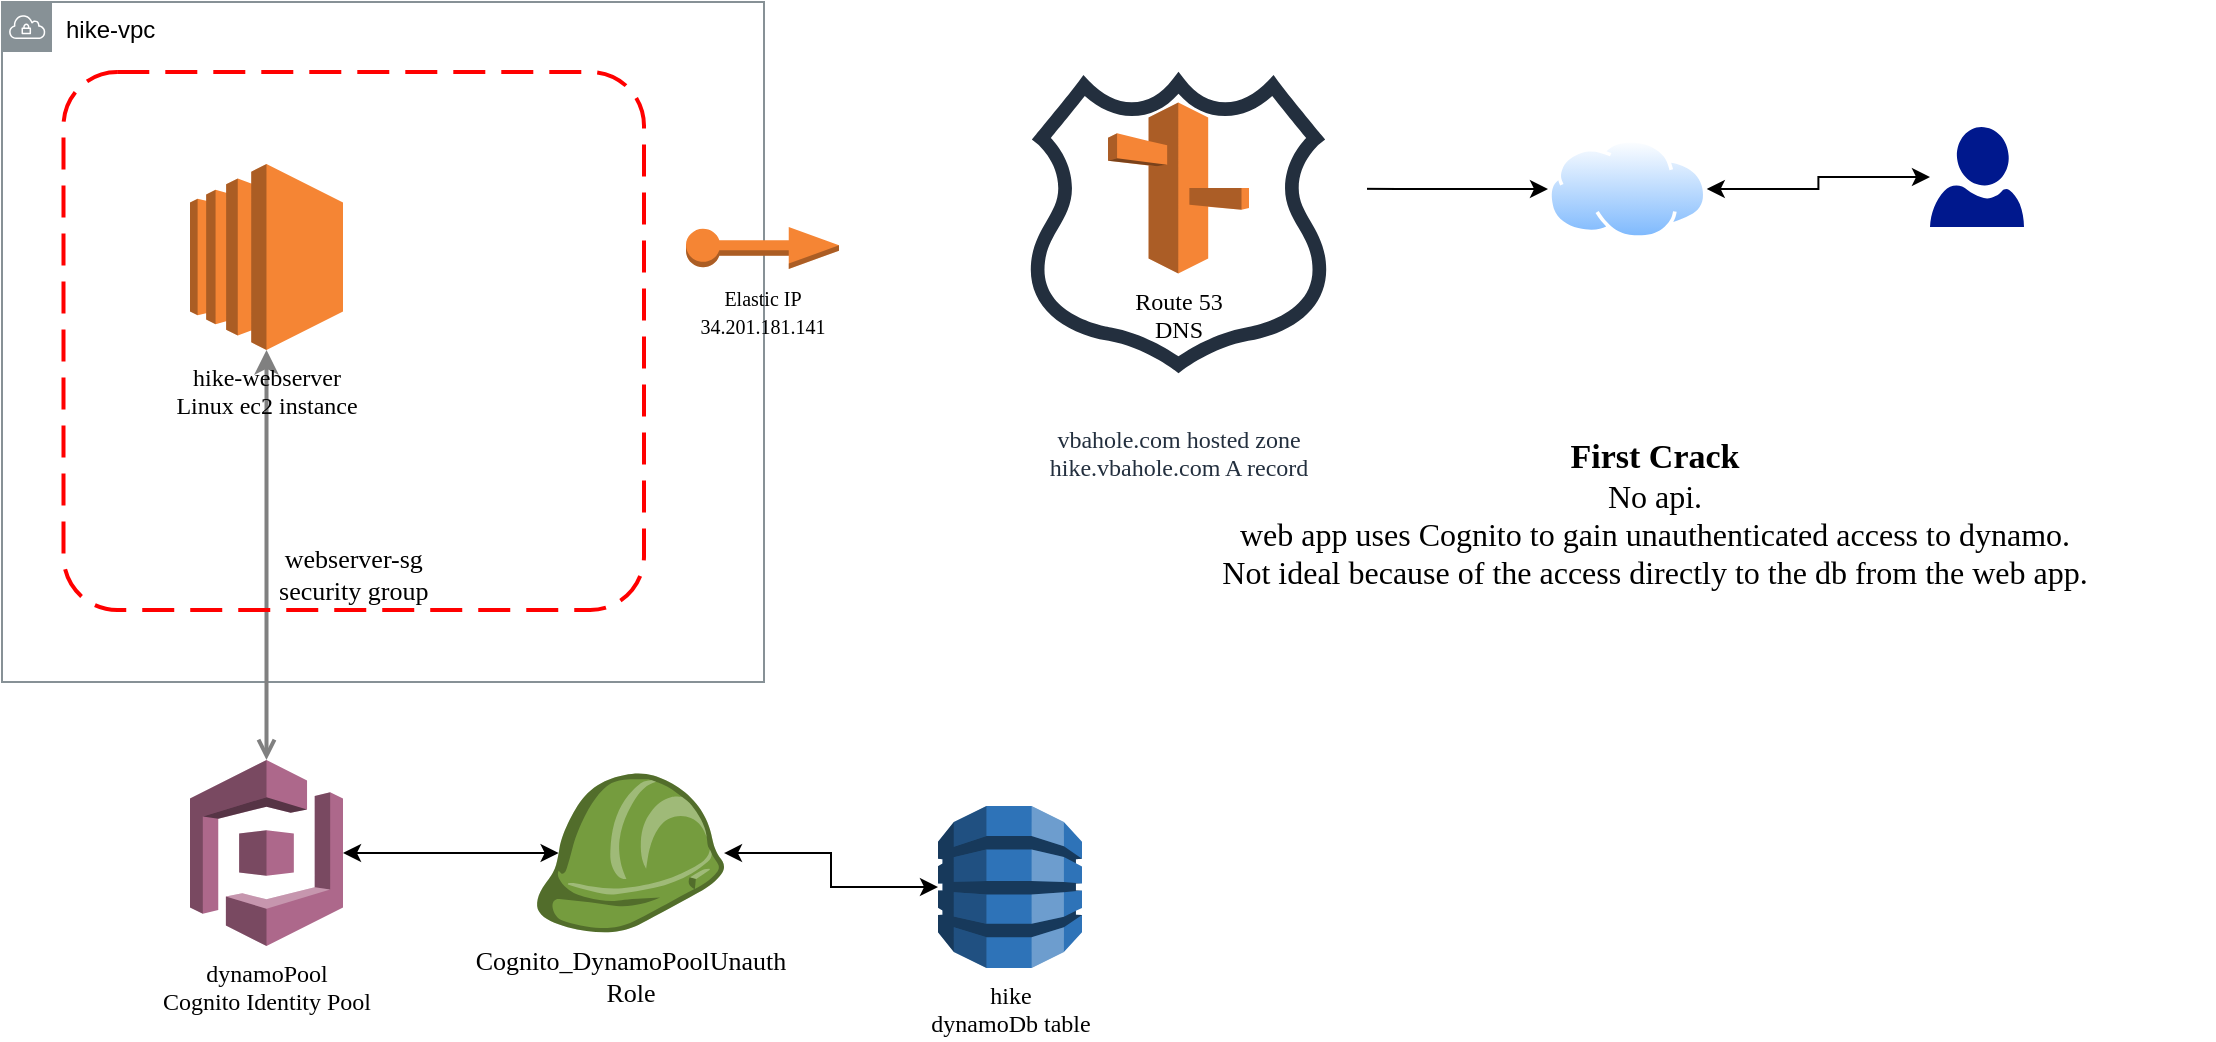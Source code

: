 <mxfile version="13.8.6" type="github" pages="2">
  <diagram id="Ht1M8jgEwFfnCIfOTk4-" name="v1-no api">
    <mxGraphModel dx="1021" dy="1347" grid="0" gridSize="10" guides="1" tooltips="1" connect="1" arrows="1" fold="1" page="1" pageScale="1" pageWidth="1169" pageHeight="827" math="0" shadow="0">
      <root>
        <mxCell id="0" />
        <mxCell id="1" parent="0" />
        <mxCell id="S0R8ntSxsDJlFiLfoa4N-2" value="&lt;font color=&quot;#000000&quot;&gt;hike-vpc&lt;/font&gt;" style="outlineConnect=0;gradientColor=none;html=1;whiteSpace=wrap;fontSize=12;fontStyle=0;shape=mxgraph.aws4.group;grIcon=mxgraph.aws4.group_vpc;strokeColor=#879196;fillColor=none;verticalAlign=top;align=left;spacingLeft=30;fontColor=#879196;dashed=0;" parent="1" vertex="1">
          <mxGeometry x="12" y="-814" width="381" height="340" as="geometry" />
        </mxCell>
        <mxCell id="UEzPUAAOIrF-is8g5C7q-201" style="edgeStyle=orthogonalEdgeStyle;rounded=0;orthogonalLoop=1;jettySize=auto;html=1;startArrow=classic;startFill=1;endArrow=open;endFill=0;strokeColor=#808080;strokeWidth=2;" parent="1" source="S0R8ntSxsDJlFiLfoa4N-1" target="S0R8ntSxsDJlFiLfoa4N-6" edge="1">
          <mxGeometry relative="1" as="geometry">
            <mxPoint x="535" y="-645.0" as="sourcePoint" />
            <mxPoint x="575" y="-562.396" as="targetPoint" />
          </mxGeometry>
        </mxCell>
        <mxCell id="S0R8ntSxsDJlFiLfoa4N-1" value="hike-webserver&lt;br&gt;Linux ec2 instance" style="outlineConnect=0;dashed=0;verticalLabelPosition=bottom;verticalAlign=top;align=center;html=1;shape=mxgraph.aws3.ec2;fillColor=#F58534;gradientColor=none;fontFamily=Verdana;" parent="1" vertex="1">
          <mxGeometry x="106" y="-733" width="76.5" height="93" as="geometry" />
        </mxCell>
        <mxCell id="S0R8ntSxsDJlFiLfoa4N-3" value="&lt;span style=&quot;color: rgb(0, 0, 0); font-size: 10px; font-style: normal; font-weight: 400; letter-spacing: normal; text-indent: 0px; text-transform: none; word-spacing: 0px; display: inline; float: none;&quot;&gt;Elastic IP&lt;br&gt;34.201.181.141&lt;/span&gt;" style="outlineConnect=0;dashed=0;verticalLabelPosition=bottom;verticalAlign=top;align=center;html=1;shape=mxgraph.aws3.elastic_ip;fillColor=#F58534;gradientColor=none;fontFamily=Verdana;" parent="1" vertex="1">
          <mxGeometry x="354" y="-701.5" width="76.5" height="21" as="geometry" />
        </mxCell>
        <mxCell id="S0R8ntSxsDJlFiLfoa4N-8" style="edgeStyle=orthogonalEdgeStyle;rounded=0;orthogonalLoop=1;jettySize=auto;html=1;startArrow=classic;startFill=1;entryX=0.125;entryY=0.5;entryDx=0;entryDy=0;entryPerimeter=0;" parent="1" source="S0R8ntSxsDJlFiLfoa4N-6" target="S0R8ntSxsDJlFiLfoa4N-15" edge="1">
          <mxGeometry relative="1" as="geometry" />
        </mxCell>
        <mxCell id="S0R8ntSxsDJlFiLfoa4N-6" value="dynamoPool&lt;br&gt;Cognito Identity Pool" style="outlineConnect=0;dashed=0;verticalLabelPosition=bottom;verticalAlign=top;align=center;html=1;shape=mxgraph.aws3.cognito;fillColor=#AD688B;gradientColor=none;fontFamily=Verdana;" parent="1" vertex="1">
          <mxGeometry x="106" y="-435" width="76.5" height="93" as="geometry" />
        </mxCell>
        <mxCell id="S0R8ntSxsDJlFiLfoa4N-7" value="hike&lt;br&gt;dynamoDb table" style="outlineConnect=0;dashed=0;verticalLabelPosition=bottom;verticalAlign=top;align=center;html=1;shape=mxgraph.aws3.dynamo_db;fillColor=#2E73B8;gradientColor=none;fontFamily=Verdana;" parent="1" vertex="1">
          <mxGeometry x="480" y="-412" width="72" height="81" as="geometry" />
        </mxCell>
        <mxCell id="S0R8ntSxsDJlFiLfoa4N-11" style="edgeStyle=orthogonalEdgeStyle;rounded=0;orthogonalLoop=1;jettySize=auto;html=1;startArrow=classic;startFill=1;" parent="1" source="S0R8ntSxsDJlFiLfoa4N-9" target="S0R8ntSxsDJlFiLfoa4N-10" edge="1">
          <mxGeometry relative="1" as="geometry" />
        </mxCell>
        <mxCell id="S0R8ntSxsDJlFiLfoa4N-9" value="" style="aspect=fixed;pointerEvents=1;shadow=0;dashed=0;html=1;strokeColor=none;labelPosition=center;verticalLabelPosition=bottom;verticalAlign=top;align=center;fillColor=#00188D;shape=mxgraph.azure.user" parent="1" vertex="1">
          <mxGeometry x="976" y="-751.5" width="47" height="50" as="geometry" />
        </mxCell>
        <mxCell id="S0R8ntSxsDJlFiLfoa4N-12" style="edgeStyle=orthogonalEdgeStyle;rounded=0;orthogonalLoop=1;jettySize=auto;html=1;startArrow=classic;startFill=1;" parent="1" source="S0R8ntSxsDJlFiLfoa4N-10" target="S0R8ntSxsDJlFiLfoa4N-4" edge="1">
          <mxGeometry relative="1" as="geometry" />
        </mxCell>
        <mxCell id="S0R8ntSxsDJlFiLfoa4N-10" value="" style="aspect=fixed;perimeter=ellipsePerimeter;html=1;align=center;shadow=0;dashed=0;spacingTop=3;image;image=img/lib/active_directory/internet_cloud.svg;" parent="1" vertex="1">
          <mxGeometry x="785" y="-745.5" width="79.37" height="50" as="geometry" />
        </mxCell>
        <mxCell id="S0R8ntSxsDJlFiLfoa4N-13" value="&lt;b&gt;&lt;font style=&quot;font-size: 17px&quot;&gt;First Crack&lt;/font&gt;&lt;/b&gt;&lt;br&gt;No api.&lt;br&gt;web app uses Cognito to gain unauthenticated access to dynamo.&lt;br&gt;Not ideal because of the access directly to the db from the web app." style="text;html=1;resizable=0;autosize=1;align=center;verticalAlign=middle;points=[];fillColor=none;strokeColor=none;rounded=0;fontFamily=Verdana;fontSize=16;" parent="1" vertex="1">
          <mxGeometry x="557" y="-598.5" width="561" height="80" as="geometry" />
        </mxCell>
        <mxCell id="S0R8ntSxsDJlFiLfoa4N-16" style="edgeStyle=orthogonalEdgeStyle;rounded=0;orthogonalLoop=1;jettySize=auto;html=1;entryX=0;entryY=0.5;entryDx=0;entryDy=0;entryPerimeter=0;startArrow=classic;startFill=1;fontFamily=Verdana;fontSize=16;" parent="1" source="S0R8ntSxsDJlFiLfoa4N-15" target="S0R8ntSxsDJlFiLfoa4N-7" edge="1">
          <mxGeometry relative="1" as="geometry" />
        </mxCell>
        <mxCell id="S0R8ntSxsDJlFiLfoa4N-15" value="Cognito_DynamoPoolUnauth&lt;br style=&quot;font-size: 13px;&quot;&gt;Role" style="outlineConnect=0;dashed=0;verticalLabelPosition=bottom;verticalAlign=top;align=center;html=1;shape=mxgraph.aws3.role;fillColor=#759C3E;gradientColor=none;fontFamily=Verdana;fontSize=13;" parent="1" vertex="1">
          <mxGeometry x="278.5" y="-428.25" width="94.5" height="79.5" as="geometry" />
        </mxCell>
        <mxCell id="S0R8ntSxsDJlFiLfoa4N-17" value="webserver-sg&#xa;security group" style="rounded=1;arcSize=10;dashed=1;strokeColor=#ff0000;fillColor=none;gradientColor=none;dashPattern=8 4;strokeWidth=2;fontFamily=Verdana;fontSize=13;verticalAlign=bottom;" parent="1" vertex="1">
          <mxGeometry x="42.75" y="-779" width="290.25" height="269" as="geometry" />
        </mxCell>
        <mxCell id="S0R8ntSxsDJlFiLfoa4N-18" value="" style="group" parent="1" vertex="1" connectable="0">
          <mxGeometry x="506" y="-798" width="188.5" height="188.5" as="geometry" />
        </mxCell>
        <mxCell id="S0R8ntSxsDJlFiLfoa4N-5" value="vbahole.com hosted zone&lt;br&gt;hike.vbahole.com A record" style="outlineConnect=0;fontColor=#232F3E;gradientColor=none;strokeColor=#232F3E;fillColor=#ffffff;dashed=0;verticalLabelPosition=bottom;verticalAlign=top;align=center;html=1;fontSize=12;fontStyle=0;aspect=fixed;shape=mxgraph.aws4.resourceIcon;resIcon=mxgraph.aws4.hosted_zone;fontFamily=Verdana;" parent="S0R8ntSxsDJlFiLfoa4N-18" vertex="1">
          <mxGeometry width="188.5" height="188.5" as="geometry" />
        </mxCell>
        <mxCell id="S0R8ntSxsDJlFiLfoa4N-4" value="Route 53&lt;br&gt;DNS" style="outlineConnect=0;dashed=0;verticalLabelPosition=bottom;verticalAlign=top;align=center;html=1;shape=mxgraph.aws3.route_53;fillColor=#F58536;gradientColor=none;fontFamily=Verdana;" parent="S0R8ntSxsDJlFiLfoa4N-18" vertex="1">
          <mxGeometry x="59" y="34.25" width="70.5" height="85.5" as="geometry" />
        </mxCell>
      </root>
    </mxGraphModel>
  </diagram>
  <diagram name="v2-api" id="_tI8vgo28B6Chp2fF8md">
    <mxGraphModel dx="1588" dy="1564" grid="0" gridSize="10" guides="1" tooltips="1" connect="1" arrows="1" fold="1" page="1" pageScale="1" pageWidth="1169" pageHeight="827" math="0" shadow="0">
      <root>
        <mxCell id="SPe5koNAzLoZ7DhRqfml-0" />
        <mxCell id="SPe5koNAzLoZ7DhRqfml-1" parent="SPe5koNAzLoZ7DhRqfml-0" />
        <mxCell id="SPe5koNAzLoZ7DhRqfml-18" value="vbahole.com hosted zone&lt;br&gt;hike.vbahole.com A record" style="outlineConnect=0;fontColor=#232F3E;gradientColor=none;strokeColor=#232F3E;fillColor=#ffffff;dashed=0;verticalLabelPosition=bottom;verticalAlign=top;align=center;html=1;fontSize=12;fontStyle=0;aspect=fixed;shape=mxgraph.aws4.resourceIcon;resIcon=mxgraph.aws4.hosted_zone;fontFamily=Verdana;" parent="SPe5koNAzLoZ7DhRqfml-1" vertex="1">
          <mxGeometry x="400.25" y="-755" width="188.5" height="188.5" as="geometry" />
        </mxCell>
        <mxCell id="SPe5koNAzLoZ7DhRqfml-2" value="&lt;font color=&quot;#000000&quot;&gt;hike-vpc&lt;/font&gt;" style="outlineConnect=0;gradientColor=none;html=1;whiteSpace=wrap;fontSize=12;fontStyle=0;shape=mxgraph.aws4.group;grIcon=mxgraph.aws4.group_vpc;strokeColor=#879196;fillColor=none;verticalAlign=top;align=left;spacingLeft=30;fontColor=#879196;dashed=0;" parent="SPe5koNAzLoZ7DhRqfml-1" vertex="1">
          <mxGeometry x="8" y="-810" width="90" height="28" as="geometry" />
        </mxCell>
        <mxCell id="SPe5koNAzLoZ7DhRqfml-29" value="api-webserver-sg&#xa;security group" style="rounded=1;arcSize=10;dashed=1;strokeColor=#ff0000;fillColor=none;gradientColor=none;dashPattern=8 4;strokeWidth=2;fontFamily=Verdana;fontSize=13;verticalAlign=bottom;" parent="SPe5koNAzLoZ7DhRqfml-1" vertex="1">
          <mxGeometry x="319" y="-477" width="316" height="183" as="geometry" />
        </mxCell>
        <mxCell id="SPe5koNAzLoZ7DhRqfml-16" value="webserver-sg&#xa;security group" style="rounded=1;arcSize=10;dashed=1;strokeColor=#ff0000;fillColor=none;gradientColor=none;dashPattern=8 4;strokeWidth=2;fontFamily=Verdana;fontSize=13;verticalAlign=bottom;" parent="SPe5koNAzLoZ7DhRqfml-1" vertex="1">
          <mxGeometry x="70" y="-746.75" width="179" height="262" as="geometry" />
        </mxCell>
        <mxCell id="SPe5koNAzLoZ7DhRqfml-4" value="hike-webserver&lt;br&gt;Linux ec2 instance" style="outlineConnect=0;dashed=0;verticalLabelPosition=bottom;verticalAlign=top;align=center;html=1;shape=mxgraph.aws3.ec2;fillColor=#F58534;gradientColor=none;fontFamily=Verdana;" parent="SPe5koNAzLoZ7DhRqfml-1" vertex="1">
          <mxGeometry x="110" y="-704.75" width="76.5" height="93" as="geometry" />
        </mxCell>
        <mxCell id="SPe5koNAzLoZ7DhRqfml-25" style="edgeStyle=orthogonalEdgeStyle;rounded=0;orthogonalLoop=1;jettySize=auto;html=1;entryX=1;entryY=0.5;entryDx=0;entryDy=0;entryPerimeter=0;startArrow=classic;startFill=1;fontFamily=Verdana;fontSize=13;" parent="SPe5koNAzLoZ7DhRqfml-1" source="SPe5koNAzLoZ7DhRqfml-5" target="SPe5koNAzLoZ7DhRqfml-4" edge="1">
          <mxGeometry relative="1" as="geometry" />
        </mxCell>
        <mxCell id="SPe5koNAzLoZ7DhRqfml-26" style="edgeStyle=orthogonalEdgeStyle;rounded=0;orthogonalLoop=1;jettySize=auto;html=1;exitX=1;exitY=0.5;exitDx=0;exitDy=0;exitPerimeter=0;startArrow=classic;startFill=1;fontFamily=Verdana;fontSize=13;" parent="SPe5koNAzLoZ7DhRqfml-1" source="SPe5koNAzLoZ7DhRqfml-5" target="SPe5koNAzLoZ7DhRqfml-18" edge="1">
          <mxGeometry relative="1" as="geometry" />
        </mxCell>
        <mxCell id="SPe5koNAzLoZ7DhRqfml-5" value="&lt;span style=&quot;color: rgb(0, 0, 0); font-size: 10px; font-style: normal; font-weight: 400; letter-spacing: normal; text-indent: 0px; text-transform: none; word-spacing: 0px; display: inline; float: none;&quot;&gt;Elastic IP&lt;br&gt;34.201.181.141&lt;/span&gt;" style="outlineConnect=0;dashed=0;verticalLabelPosition=bottom;verticalAlign=top;align=center;html=1;shape=mxgraph.aws3.elastic_ip;fillColor=#F58534;gradientColor=none;fontFamily=Verdana;" parent="SPe5koNAzLoZ7DhRqfml-1" vertex="1">
          <mxGeometry x="274.25" y="-669.75" width="76.5" height="21" as="geometry" />
        </mxCell>
        <mxCell id="_Sw18YpeNh8vTmC4aebN-7" style="edgeStyle=orthogonalEdgeStyle;rounded=0;orthogonalLoop=1;jettySize=auto;html=1;entryX=1;entryY=0.5;entryDx=0;entryDy=0;entryPerimeter=0;exitX=0.5;exitY=1;exitDx=0;exitDy=0;exitPerimeter=0;" edge="1" parent="SPe5koNAzLoZ7DhRqfml-1" source="SPe5koNAzLoZ7DhRqfml-8" target="_Sw18YpeNh8vTmC4aebN-3">
          <mxGeometry relative="1" as="geometry">
            <mxPoint x="841" y="-222.5" as="sourcePoint" />
            <mxPoint x="493.0" y="-199" as="targetPoint" />
          </mxGeometry>
        </mxCell>
        <mxCell id="SPe5koNAzLoZ7DhRqfml-8" value="hike&lt;br&gt;dynamoDb table" style="outlineConnect=0;dashed=0;verticalLabelPosition=bottom;verticalAlign=top;align=center;html=1;shape=mxgraph.aws3.dynamo_db;fillColor=#2E73B8;gradientColor=none;fontFamily=Verdana;" parent="SPe5koNAzLoZ7DhRqfml-1" vertex="1">
          <mxGeometry x="741" y="-370" width="72" height="81" as="geometry" />
        </mxCell>
        <mxCell id="SPe5koNAzLoZ7DhRqfml-9" style="edgeStyle=orthogonalEdgeStyle;rounded=0;orthogonalLoop=1;jettySize=auto;html=1;startArrow=classic;startFill=1;" parent="SPe5koNAzLoZ7DhRqfml-1" source="SPe5koNAzLoZ7DhRqfml-10" target="SPe5koNAzLoZ7DhRqfml-12" edge="1">
          <mxGeometry relative="1" as="geometry" />
        </mxCell>
        <mxCell id="SPe5koNAzLoZ7DhRqfml-10" value="" style="aspect=fixed;pointerEvents=1;shadow=0;dashed=0;html=1;strokeColor=none;labelPosition=center;verticalLabelPosition=bottom;verticalAlign=top;align=center;fillColor=#00188D;shape=mxgraph.azure.user" parent="SPe5koNAzLoZ7DhRqfml-1" vertex="1">
          <mxGeometry x="810.25" y="-719.75" width="47" height="50" as="geometry" />
        </mxCell>
        <mxCell id="SPe5koNAzLoZ7DhRqfml-12" value="" style="aspect=fixed;perimeter=ellipsePerimeter;html=1;align=center;shadow=0;dashed=0;spacingTop=3;image;image=img/lib/active_directory/internet_cloud.svg;" parent="SPe5koNAzLoZ7DhRqfml-1" vertex="1">
          <mxGeometry x="619.25" y="-713.75" width="79.37" height="50" as="geometry" />
        </mxCell>
        <mxCell id="SPe5koNAzLoZ7DhRqfml-13" value="&lt;span style=&quot;font-size: 17px&quot;&gt;&lt;b&gt;V2&lt;/b&gt;&lt;/span&gt;&lt;br&gt;separate instance for api&lt;br&gt;api accesses dynamo&lt;br&gt;web app never directly accesses dynamo" style="text;html=1;resizable=0;autosize=1;align=center;verticalAlign=middle;points=[];fillColor=none;strokeColor=none;rounded=0;fontFamily=Verdana;fontSize=16;" parent="SPe5koNAzLoZ7DhRqfml-1" vertex="1">
          <mxGeometry x="710" y="-583" width="340" height="80" as="geometry" />
        </mxCell>
        <mxCell id="SPe5koNAzLoZ7DhRqfml-14" style="edgeStyle=orthogonalEdgeStyle;rounded=0;orthogonalLoop=1;jettySize=auto;html=1;startArrow=classic;startFill=1;fontFamily=Verdana;fontSize=16;exitX=1;exitY=0.5;exitDx=0;exitDy=0;exitPerimeter=0;entryX=0.125;entryY=0.5;entryDx=0;entryDy=0;entryPerimeter=0;" parent="SPe5koNAzLoZ7DhRqfml-1" source="SPe5koNAzLoZ7DhRqfml-20" target="34UYr1I4lNHkOVh14Wvs-0" edge="1">
          <mxGeometry relative="1" as="geometry">
            <mxPoint x="637.75" y="-120.429" as="sourcePoint" />
          </mxGeometry>
        </mxCell>
        <mxCell id="SPe5koNAzLoZ7DhRqfml-17" value="" style="group" parent="SPe5koNAzLoZ7DhRqfml-1" vertex="1" connectable="0">
          <mxGeometry x="279.25" y="-754.75" width="188.5" height="188.5" as="geometry" />
        </mxCell>
        <mxCell id="SPe5koNAzLoZ7DhRqfml-19" value="Route 53&lt;br&gt;DNS" style="outlineConnect=0;dashed=0;verticalLabelPosition=bottom;verticalAlign=top;align=center;html=1;shape=mxgraph.aws3.route_53;fillColor=#F58536;gradientColor=none;fontFamily=Verdana;" parent="SPe5koNAzLoZ7DhRqfml-17" vertex="1">
          <mxGeometry x="177" y="35.75" width="70.5" height="85.5" as="geometry" />
        </mxCell>
        <mxCell id="SPe5koNAzLoZ7DhRqfml-20" value="&lt;font&gt;hike-api-webserver&lt;br&gt;Linux ec2 instance&lt;br&gt;54-89-84-212:8081&lt;br&gt;&lt;br&gt;&lt;/font&gt;" style="outlineConnect=0;dashed=0;verticalLabelPosition=bottom;verticalAlign=top;align=center;html=1;shape=mxgraph.aws3.ec2;fillColor=#F58534;gradientColor=none;fontFamily=Verdana;" parent="SPe5koNAzLoZ7DhRqfml-1" vertex="1">
          <mxGeometry x="356.75" y="-469" width="76.5" height="93" as="geometry" />
        </mxCell>
        <mxCell id="SPe5koNAzLoZ7DhRqfml-11" style="edgeStyle=orthogonalEdgeStyle;rounded=0;orthogonalLoop=1;jettySize=auto;html=1;startArrow=classic;startFill=1;" parent="SPe5koNAzLoZ7DhRqfml-1" source="SPe5koNAzLoZ7DhRqfml-12" target="SPe5koNAzLoZ7DhRqfml-19" edge="1">
          <mxGeometry relative="1" as="geometry" />
        </mxCell>
        <mxCell id="34UYr1I4lNHkOVh14Wvs-0" value="api-ec2-dynamo-role" style="outlineConnect=0;dashed=0;verticalLabelPosition=bottom;verticalAlign=top;align=center;html=1;shape=mxgraph.aws3.role;fillColor=#759C3E;gradientColor=none;" parent="SPe5koNAzLoZ7DhRqfml-1" vertex="1">
          <mxGeometry x="525" y="-452.75" width="75.5" height="60.5" as="geometry" />
        </mxCell>
        <mxCell id="34UYr1I4lNHkOVh14Wvs-1" style="edgeStyle=orthogonalEdgeStyle;rounded=0;orthogonalLoop=1;jettySize=auto;html=1;exitX=0.4;exitY=1;exitDx=0;exitDy=0;exitPerimeter=0;" parent="SPe5koNAzLoZ7DhRqfml-1" source="34UYr1I4lNHkOVh14Wvs-0" target="SPe5koNAzLoZ7DhRqfml-8" edge="1">
          <mxGeometry relative="1" as="geometry" />
        </mxCell>
        <mxCell id="_Sw18YpeNh8vTmC4aebN-8" style="edgeStyle=orthogonalEdgeStyle;rounded=0;orthogonalLoop=1;jettySize=auto;html=1;" edge="1" parent="SPe5koNAzLoZ7DhRqfml-1" source="_Sw18YpeNh8vTmC4aebN-0" target="SPe5koNAzLoZ7DhRqfml-29">
          <mxGeometry relative="1" as="geometry" />
        </mxCell>
        <mxCell id="_Sw18YpeNh8vTmC4aebN-9" style="edgeStyle=orthogonalEdgeStyle;rounded=0;orthogonalLoop=1;jettySize=auto;html=1;entryX=0;entryY=0.5;entryDx=0;entryDy=0;entryPerimeter=0;" edge="1" parent="SPe5koNAzLoZ7DhRqfml-1" source="_Sw18YpeNh8vTmC4aebN-0" target="_Sw18YpeNh8vTmC4aebN-3">
          <mxGeometry relative="1" as="geometry">
            <Array as="points">
              <mxPoint x="253" y="-361" />
              <mxPoint x="253" y="-202" />
            </Array>
          </mxGeometry>
        </mxCell>
        <mxCell id="_Sw18YpeNh8vTmC4aebN-0" value="API Gateway" style="outlineConnect=0;dashed=0;verticalLabelPosition=bottom;verticalAlign=top;align=center;html=1;shape=mxgraph.aws3.api_gateway;fillColor=#D9A741;gradientColor=none;" vertex="1" parent="SPe5koNAzLoZ7DhRqfml-1">
          <mxGeometry x="114" y="-408" width="76.5" height="93" as="geometry" />
        </mxCell>
        <mxCell id="_Sw18YpeNh8vTmC4aebN-2" style="edgeStyle=orthogonalEdgeStyle;rounded=0;orthogonalLoop=1;jettySize=auto;html=1;startArrow=classic;startFill=1;fontFamily=Verdana;fontSize=13;" edge="1" parent="SPe5koNAzLoZ7DhRqfml-1" source="SPe5koNAzLoZ7DhRqfml-4" target="_Sw18YpeNh8vTmC4aebN-0">
          <mxGeometry relative="1" as="geometry">
            <mxPoint x="393.75" y="-688.429" as="sourcePoint" />
            <mxPoint x="168.5" y="-690.5" as="targetPoint" />
          </mxGeometry>
        </mxCell>
        <mxCell id="_Sw18YpeNh8vTmC4aebN-3" value="Lambda as api" style="outlineConnect=0;dashed=0;verticalLabelPosition=bottom;verticalAlign=top;align=center;html=1;shape=mxgraph.aws3.lambda_function;fillColor=#F58534;gradientColor=none;" vertex="1" parent="SPe5koNAzLoZ7DhRqfml-1">
          <mxGeometry x="442.5" y="-238" width="69" height="72" as="geometry" />
        </mxCell>
        <mxCell id="_Sw18YpeNh8vTmC4aebN-10" value="&lt;span style=&quot;font-size: 25px;&quot;&gt;&lt;b style=&quot;font-size: 25px;&quot;&gt;OR&lt;/b&gt;&lt;/span&gt;" style="text;html=1;resizable=0;autosize=1;align=center;verticalAlign=middle;points=[];fillColor=none;strokeColor=none;rounded=0;fontFamily=Verdana;fontSize=25;fontColor=#0000FF;" vertex="1" parent="SPe5koNAzLoZ7DhRqfml-1">
          <mxGeometry x="450" y="-286" width="51" height="34" as="geometry" />
        </mxCell>
      </root>
    </mxGraphModel>
  </diagram>
</mxfile>
